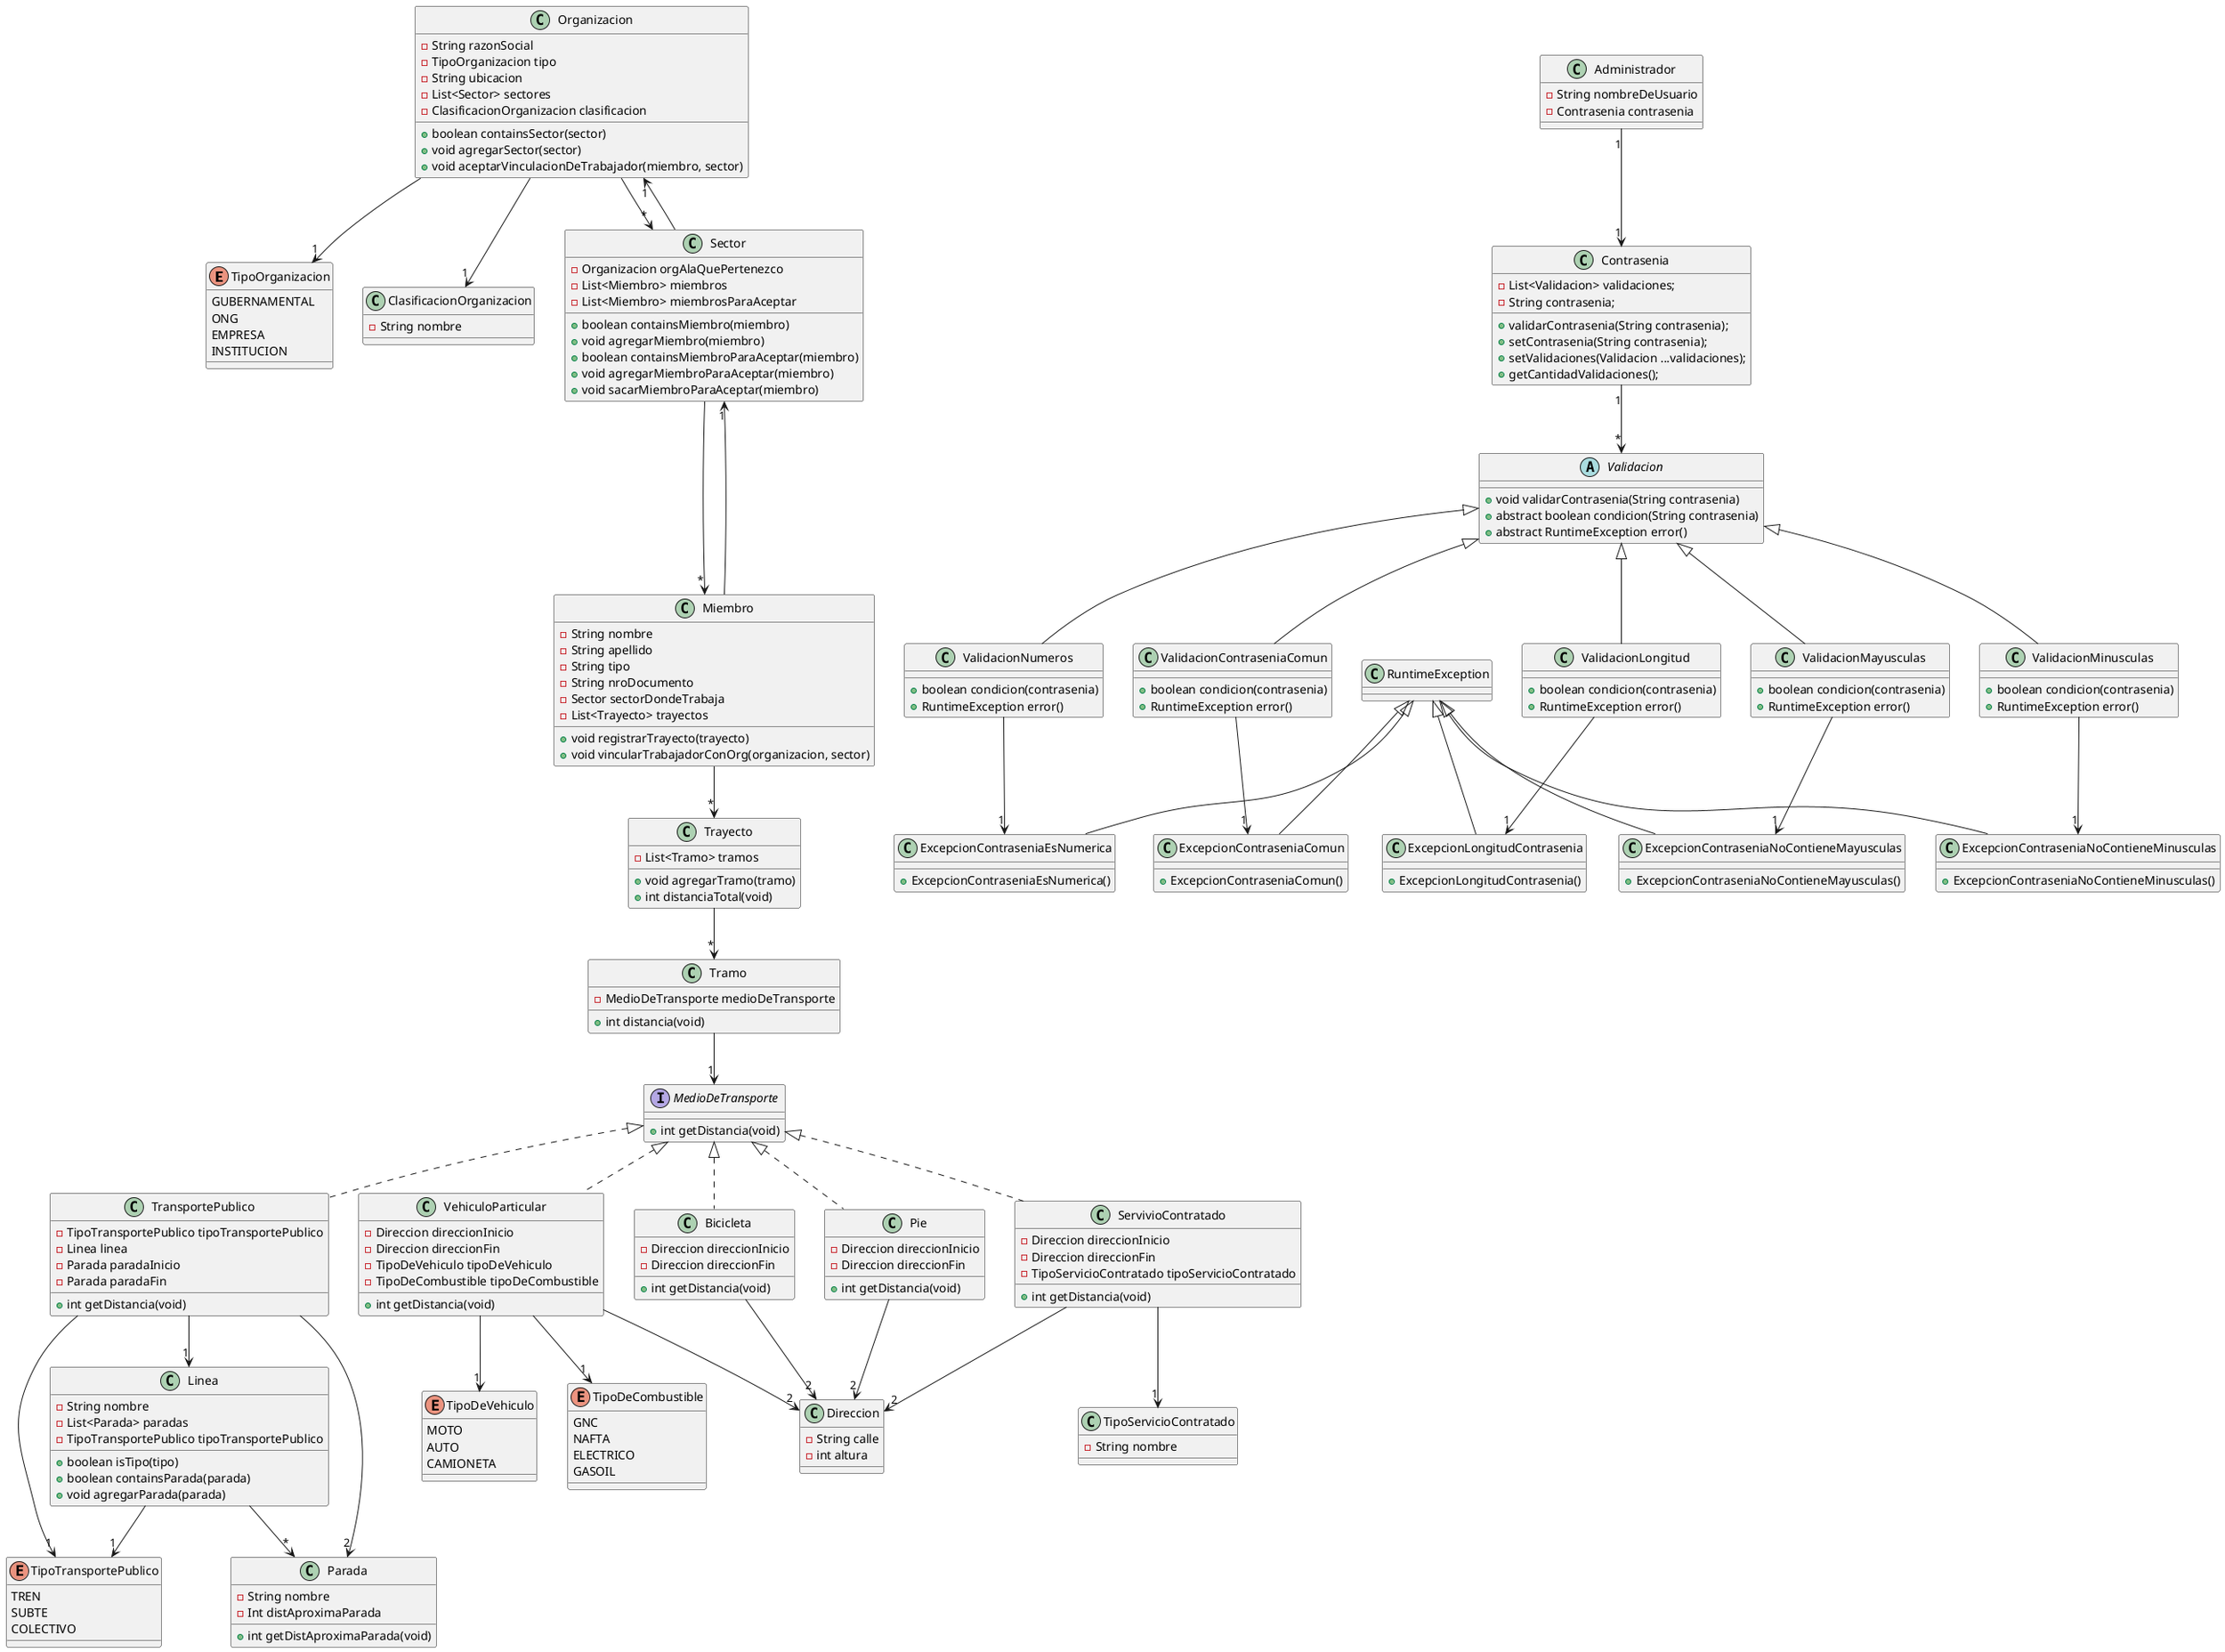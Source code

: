 @startuml diagrama-de-clases

@startuml tp-qmp
'https://plantuml.com/class-diagram
' - private
' + public

' Part 1: Organizaciones y Miembros

enum TipoOrganizacion {
    GUBERNAMENTAL
    ONG
    EMPRESA
    INSTITUCION
}

class ClasificacionOrganizacion{
    - String nombre
}

class Organizacion {
    - String razonSocial
    - TipoOrganizacion tipo
    - String ubicacion
    - List<Sector> sectores
    - ClasificacionOrganizacion clasificacion

    + boolean containsSector(sector)
    + void agregarSector(sector)
    + void aceptarVinculacionDeTrabajador(miembro, sector)
}

class Sector{
    - Organizacion orgAlaQuePertenezco
    - List<Miembro> miembros
    - List<Miembro> miembrosParaAceptar

    + boolean containsMiembro(miembro)
    + void agregarMiembro(miembro)
    + boolean containsMiembroParaAceptar(miembro)
    + void agregarMiembroParaAceptar(miembro)
    + void sacarMiembroParaAceptar(miembro)
}

class Miembro {
    - String nombre
    - String apellido
    - String tipo
    - String nroDocumento
    - Sector sectorDondeTrabaja
    - List<Trayecto> trayectos

    + void registrarTrayecto(trayecto)
    + void vincularTrabajadorConOrg(organizacion, sector)
}

Organizacion --> "1" TipoOrganizacion
Organizacion --> "1" ClasificacionOrganizacion
Organizacion --> "*" Sector
Sector --> "1" Organizacion
Sector --> "*" Miembro
Miembro ---> "1" Sector

' Part 2: Registro de Trayectos

class Trayecto{
    - List<Tramo> tramos

    + void agregarTramo(tramo)
    + int distanciaTotal(void) 
}

class Tramo{
    - MedioDeTransporte medioDeTransporte

    + int distancia(void)
}

interface MedioDeTransporte{
    + int getDistancia(void)
}

class TransportePublico Implements MedioDeTransporte{
    - TipoTransportePublico tipoTransportePublico
    - Linea linea
    - Parada paradaInicio
    - Parada paradaFin
    
    + int getDistancia(void)
}

class VehiculoParticular Implements MedioDeTransporte{
    - Direccion direccionInicio
    - Direccion direccionFin
    - TipoDeVehiculo tipoDeVehiculo
    - TipoDeCombustible tipoDeCombustible

    + int getDistancia(void)
}

class ServivioContratado Implements MedioDeTransporte{
    - Direccion direccionInicio
    - Direccion direccionFin
    - TipoServicioContratado tipoServicioContratado

    + int getDistancia(void)
}

class Bicicleta Implements MedioDeTransporte{
    - Direccion direccionInicio
    - Direccion direccionFin

    + int getDistancia(void)
}

class Pie Implements MedioDeTransporte{
    - Direccion direccionInicio
    - Direccion direccionFin

    + int getDistancia(void)
}

enum TipoDeVehiculo{
    MOTO
    AUTO
    CAMIONETA
}

enum TipoDeCombustible{
    GNC
    NAFTA
    ELECTRICO
    GASOIL
}

enum TipoTransportePublico{
    TREN
    SUBTE
    COLECTIVO
}

class Direccion{
    - String calle
    - int altura
}

class Parada{
    - String nombre
    - Int distAproximaParada

    + int getDistAproximaParada(void)
}

class Linea{
    - String nombre
    - List<Parada> paradas
    - TipoTransportePublico tipoTransportePublico

    + boolean isTipo(tipo)
    + boolean containsParada(parada)
    + void agregarParada(parada)
}

class TipoServicioContratado{
    - String nombre
}

Miembro --> "*" Trayecto
Trayecto --> "*" Tramo
Tramo --> "1" MedioDeTransporte
TransportePublico --> "1" TipoTransportePublico
TransportePublico --> "1" Linea
VehiculoParticular --> "1" TipoDeVehiculo
VehiculoParticular --> "1" TipoDeCombustible
ServivioContratado --> "1" TipoServicioContratado
TransportePublico --> "2" Parada
VehiculoParticular --> "2" Direccion
ServivioContratado --> "2" Direccion
Bicicleta --> "2" Direccion
Pie --> "2" Direccion
Linea --> "*" Parada
Linea --> "1" TipoTransportePublico


/'

Requerimientos generales:

1.   Se debe permitir el alta de Organizaciones y de sectores dentro de cada una de éstas.

    Organizacion org = new Organizacion(//Todas las cosas)
    Sector sector = new Sector(//Lista de miembros)
    org.agregarSector(sector)

2.   Se debe permitir que un Miembro se vincule con un sector de la organización. Las Organizaciones
    deben aceptar esta vinculación para que las mediciones brindadas por dicho miembro (como los
    trayectos) tengan impacto en la Organización.

    Miembro miembro = new Miembro(//Todas las cosas)
    miembro.vincularCon(org, sector)

3.   Se debe permitir el alta de trayectos teniendo en cuenta que cada uno de éstos puede contener
    varios tramos.

    Tramo tramo1 = new Tramo(//Toda la salsa)
    Tramo tramo2 = new Tramo(//Toda la salsa)
    ...
    Trayecto trayecto = new Trayecto(//Lista de tramos con tramo1, tramo2,etc.)

4.   Se debe permitir el alta de nuevas líneas férreas, subterráneas y de colectivos; así como también el
    alta de paradas/estaciones de cada una de ellas.

    Parada sanPedrito = new Parada("San Pedrito")
    Linea lineaA = new Linea("Linea A", [sanPedrito], SUBTE)
    Parada flores = new Parada("Flores")
    lineaA.agregarParada(flores)

    Al hablar de que hizo un tramo por transporte publico
    medioDeTransporte = new TransportePublico(SUBTE, lineaA, sanPedrito, flores)


5.   Se debe permitir el alta de nuevos servicios de transporte contratados.

    TipoServicioContratado taxi = new TipoServicioContratado("Taxi")

Requerimientos de seguridad

6.   Registrar administradores
7.   Por el momento, sólo se requiere guardar usuario y contraseña.
8.   Siguiendo las recomendaciones del OWASP (Proyecto Abierto de Seguridad en Aplicaciones
    Web)2, que se ha constituido en un estándar de facto para la seguridad, se pide:
        - No utilice credenciales por defecto en su software, particularmente en el caso de
        administradores.
        - Implemente controles contra contraseñas débiles. Cuando el usuario ingrese una nueva clave,
        la misma puede verificarse contra la lista del Top 10.000 de peores contraseñas.
        - Alinear la política de longitud, complejidad y rotación de contraseñas con las recomendaciones
        de la Sección 5.1.1 para Secretos Memorizados de la Guía NIST3 800-634.5
'/

' Ahora lo de validar contraseñas

class Contrasenia {
    - List<Validacion> validaciones;
    - String contrasenia;

    + validarContrasenia(String contrasenia);
    + setContrasenia(String contrasenia);
    + setValidaciones(Validacion ...validaciones);
    + getCantidadValidaciones();
}

class RuntimeException{}

abstract class Validacion{
    + void validarContrasenia(String contrasenia)
    + abstract boolean condicion(String contrasenia)
    + abstract RuntimeException error()
}

Contrasenia "1" --> "*" Validacion

class ValidacionLongitud extends Validacion{
    + boolean condicion(contrasenia)
    + RuntimeException error()
}

class ExcepcionLongitudContrasenia extends RuntimeException{
    + ExcepcionLongitudContrasenia()
}

class ValidacionMayusculas extends Validacion{
    + boolean condicion(contrasenia)
    + RuntimeException error()
}

class ExcepcionContraseniaNoContieneMayusculas extends RuntimeException{
    + ExcepcionContraseniaNoContieneMayusculas()
}

class ValidacionMinusculas extends Validacion{
    + boolean condicion(contrasenia)
    + RuntimeException error()
}

class ExcepcionContraseniaNoContieneMinusculas extends RuntimeException{
    + ExcepcionContraseniaNoContieneMinusculas()
}

class ValidacionNumeros extends Validacion{
    + boolean condicion(contrasenia)
    + RuntimeException error()
}

class ExcepcionContraseniaEsNumerica extends RuntimeException{
    + ExcepcionContraseniaEsNumerica()
}

class ValidacionContraseniaComun extends Validacion{
    + boolean condicion(contrasenia)
    + RuntimeException error()
}

class ExcepcionContraseniaComun extends RuntimeException{
    + ExcepcionContraseniaComun()
}

ValidacionContraseniaComun --> "1" ExcepcionContraseniaComun
ValidacionNumeros --> "1" ExcepcionContraseniaEsNumerica
ValidacionMinusculas --> "1" ExcepcionContraseniaNoContieneMinusculas
ValidacionMayusculas --> "1" ExcepcionContraseniaNoContieneMayusculas
ValidacionLongitud --> "1" ExcepcionLongitudContrasenia

class Administrador {
    - String nombreDeUsuario
    - Contrasenia contrasenia
}

Administrador "1" --> "1" Contrasenia

@enduml